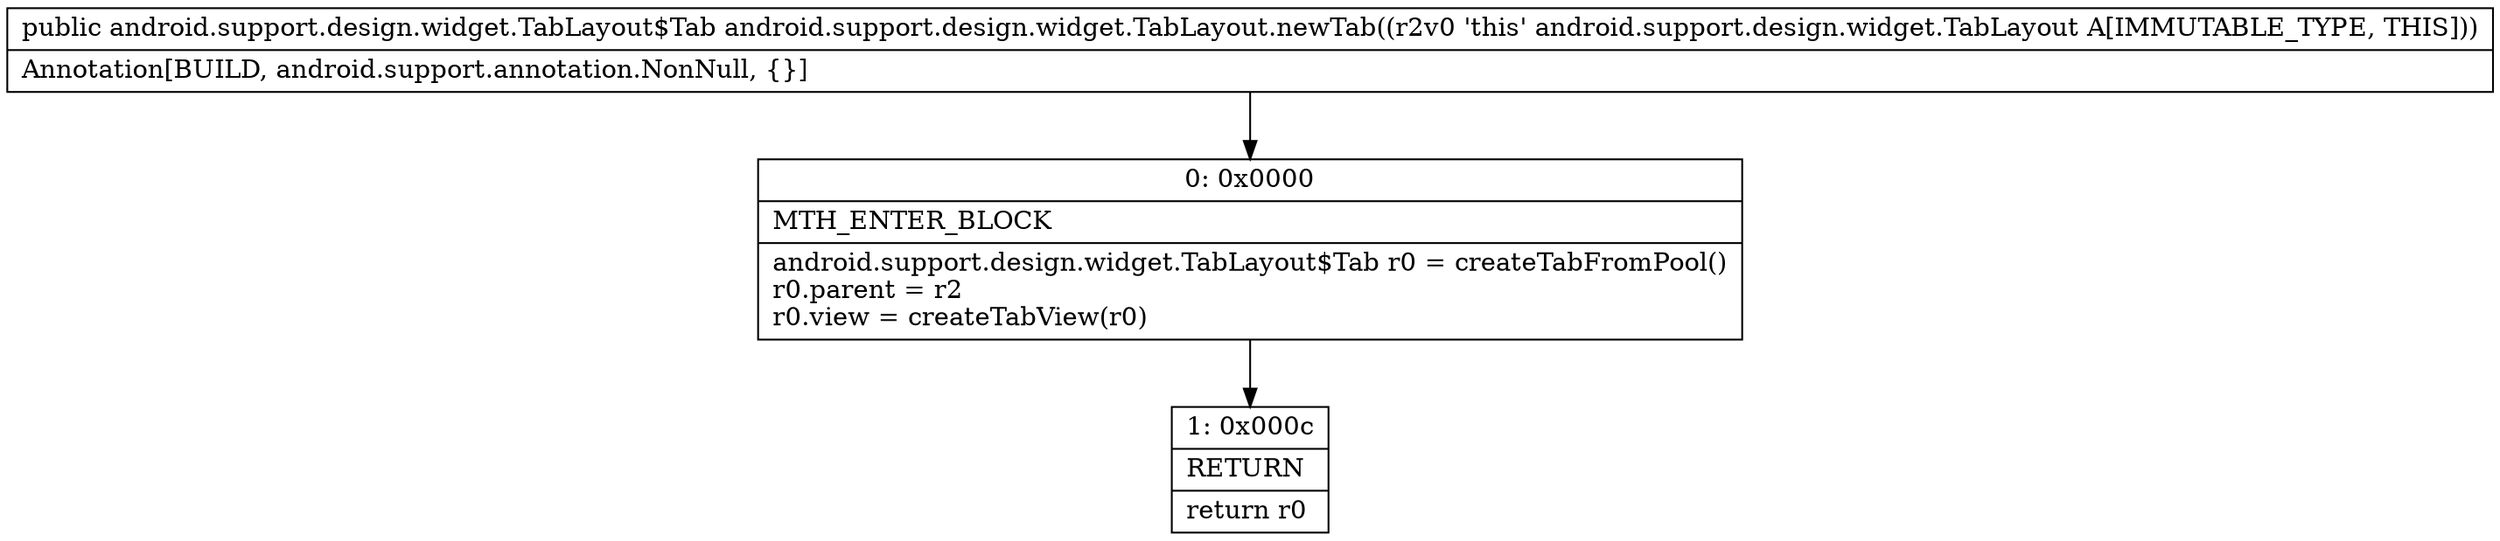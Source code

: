 digraph "CFG forandroid.support.design.widget.TabLayout.newTab()Landroid\/support\/design\/widget\/TabLayout$Tab;" {
Node_0 [shape=record,label="{0\:\ 0x0000|MTH_ENTER_BLOCK\l|android.support.design.widget.TabLayout$Tab r0 = createTabFromPool()\lr0.parent = r2\lr0.view = createTabView(r0)\l}"];
Node_1 [shape=record,label="{1\:\ 0x000c|RETURN\l|return r0\l}"];
MethodNode[shape=record,label="{public android.support.design.widget.TabLayout$Tab android.support.design.widget.TabLayout.newTab((r2v0 'this' android.support.design.widget.TabLayout A[IMMUTABLE_TYPE, THIS]))  | Annotation[BUILD, android.support.annotation.NonNull, \{\}]\l}"];
MethodNode -> Node_0;
Node_0 -> Node_1;
}

